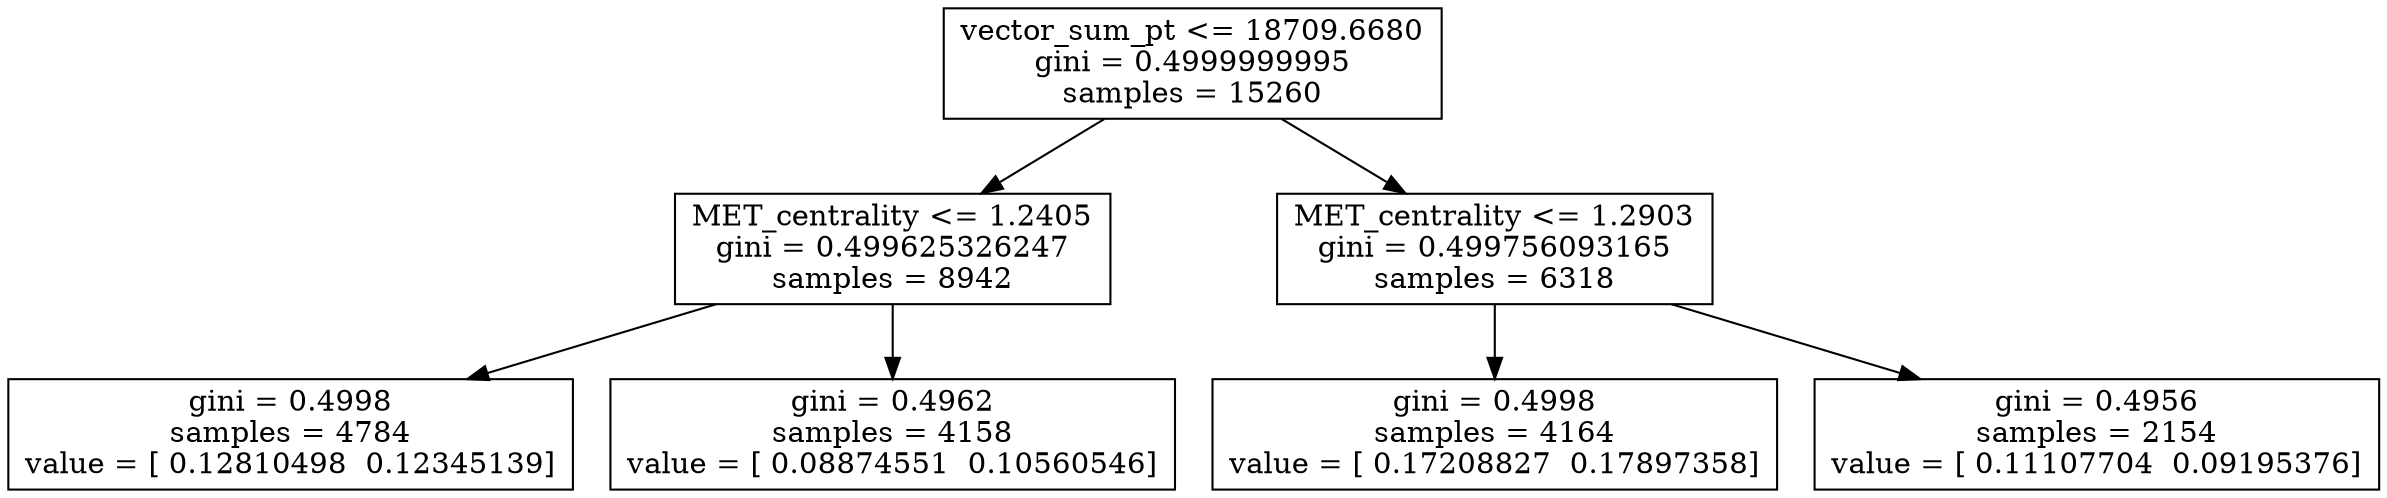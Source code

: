 digraph Tree {
0 [label="vector_sum_pt <= 18709.6680\ngini = 0.4999999995\nsamples = 15260", shape="box"] ;
1 [label="MET_centrality <= 1.2405\ngini = 0.499625326247\nsamples = 8942", shape="box"] ;
0 -> 1 ;
2 [label="gini = 0.4998\nsamples = 4784\nvalue = [ 0.12810498  0.12345139]", shape="box"] ;
1 -> 2 ;
3 [label="gini = 0.4962\nsamples = 4158\nvalue = [ 0.08874551  0.10560546]", shape="box"] ;
1 -> 3 ;
4 [label="MET_centrality <= 1.2903\ngini = 0.499756093165\nsamples = 6318", shape="box"] ;
0 -> 4 ;
5 [label="gini = 0.4998\nsamples = 4164\nvalue = [ 0.17208827  0.17897358]", shape="box"] ;
4 -> 5 ;
6 [label="gini = 0.4956\nsamples = 2154\nvalue = [ 0.11107704  0.09195376]", shape="box"] ;
4 -> 6 ;
}